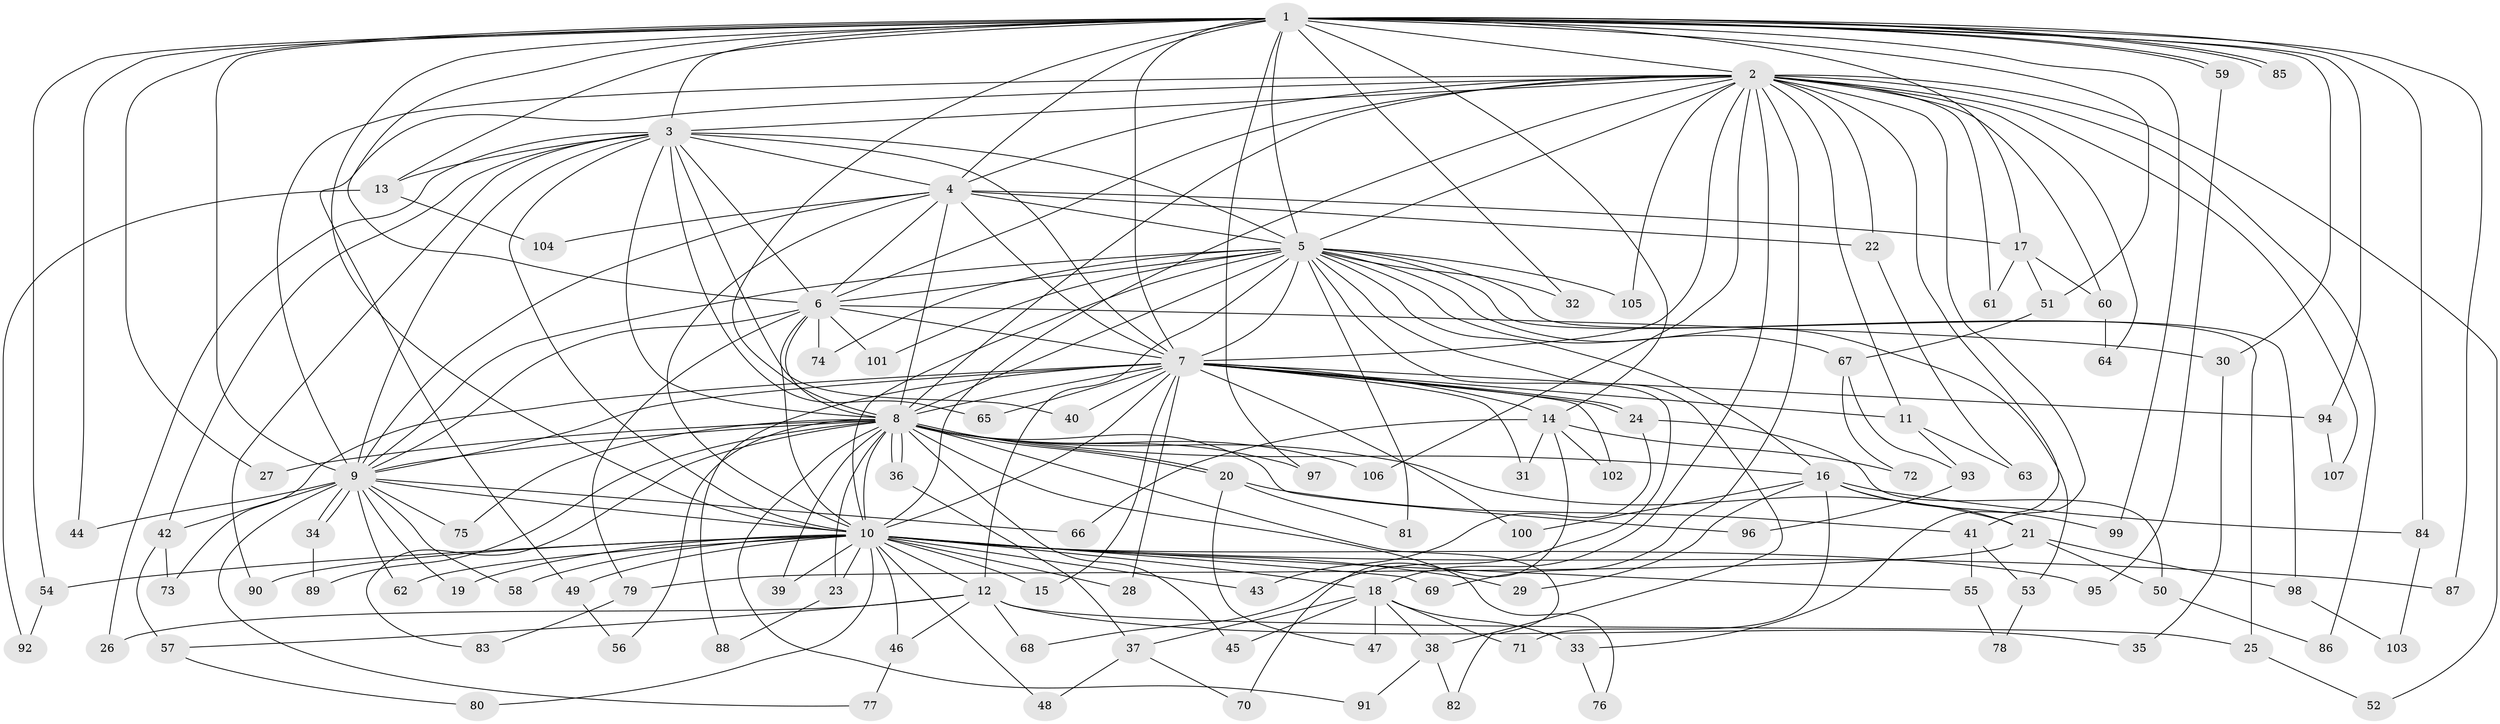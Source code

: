 // coarse degree distribution, {24: 0.023529411764705882, 33: 0.011764705882352941, 13: 0.011764705882352941, 10: 0.03529411764705882, 20: 0.023529411764705882, 27: 0.011764705882352941, 3: 0.2, 7: 0.023529411764705882, 4: 0.03529411764705882, 2: 0.5764705882352941, 5: 0.047058823529411764}
// Generated by graph-tools (version 1.1) at 2025/23/03/03/25 07:23:47]
// undirected, 107 vertices, 239 edges
graph export_dot {
graph [start="1"]
  node [color=gray90,style=filled];
  1;
  2;
  3;
  4;
  5;
  6;
  7;
  8;
  9;
  10;
  11;
  12;
  13;
  14;
  15;
  16;
  17;
  18;
  19;
  20;
  21;
  22;
  23;
  24;
  25;
  26;
  27;
  28;
  29;
  30;
  31;
  32;
  33;
  34;
  35;
  36;
  37;
  38;
  39;
  40;
  41;
  42;
  43;
  44;
  45;
  46;
  47;
  48;
  49;
  50;
  51;
  52;
  53;
  54;
  55;
  56;
  57;
  58;
  59;
  60;
  61;
  62;
  63;
  64;
  65;
  66;
  67;
  68;
  69;
  70;
  71;
  72;
  73;
  74;
  75;
  76;
  77;
  78;
  79;
  80;
  81;
  82;
  83;
  84;
  85;
  86;
  87;
  88;
  89;
  90;
  91;
  92;
  93;
  94;
  95;
  96;
  97;
  98;
  99;
  100;
  101;
  102;
  103;
  104;
  105;
  106;
  107;
  1 -- 2;
  1 -- 3;
  1 -- 4;
  1 -- 5;
  1 -- 6;
  1 -- 7;
  1 -- 8;
  1 -- 9;
  1 -- 10;
  1 -- 13;
  1 -- 14;
  1 -- 17;
  1 -- 27;
  1 -- 30;
  1 -- 32;
  1 -- 44;
  1 -- 51;
  1 -- 54;
  1 -- 59;
  1 -- 59;
  1 -- 84;
  1 -- 85;
  1 -- 85;
  1 -- 87;
  1 -- 94;
  1 -- 97;
  1 -- 99;
  2 -- 3;
  2 -- 4;
  2 -- 5;
  2 -- 6;
  2 -- 7;
  2 -- 8;
  2 -- 9;
  2 -- 10;
  2 -- 11;
  2 -- 18;
  2 -- 22;
  2 -- 33;
  2 -- 41;
  2 -- 49;
  2 -- 52;
  2 -- 60;
  2 -- 61;
  2 -- 64;
  2 -- 69;
  2 -- 86;
  2 -- 105;
  2 -- 106;
  2 -- 107;
  3 -- 4;
  3 -- 5;
  3 -- 6;
  3 -- 7;
  3 -- 8;
  3 -- 9;
  3 -- 10;
  3 -- 13;
  3 -- 26;
  3 -- 40;
  3 -- 42;
  3 -- 65;
  3 -- 90;
  4 -- 5;
  4 -- 6;
  4 -- 7;
  4 -- 8;
  4 -- 9;
  4 -- 10;
  4 -- 17;
  4 -- 22;
  4 -- 104;
  5 -- 6;
  5 -- 7;
  5 -- 8;
  5 -- 9;
  5 -- 10;
  5 -- 12;
  5 -- 16;
  5 -- 25;
  5 -- 32;
  5 -- 38;
  5 -- 53;
  5 -- 67;
  5 -- 68;
  5 -- 74;
  5 -- 81;
  5 -- 98;
  5 -- 101;
  5 -- 105;
  6 -- 7;
  6 -- 8;
  6 -- 9;
  6 -- 10;
  6 -- 30;
  6 -- 74;
  6 -- 79;
  6 -- 101;
  7 -- 8;
  7 -- 9;
  7 -- 10;
  7 -- 11;
  7 -- 14;
  7 -- 15;
  7 -- 24;
  7 -- 24;
  7 -- 28;
  7 -- 31;
  7 -- 40;
  7 -- 65;
  7 -- 73;
  7 -- 88;
  7 -- 94;
  7 -- 100;
  7 -- 102;
  8 -- 9;
  8 -- 10;
  8 -- 16;
  8 -- 20;
  8 -- 20;
  8 -- 21;
  8 -- 23;
  8 -- 27;
  8 -- 36;
  8 -- 36;
  8 -- 39;
  8 -- 45;
  8 -- 56;
  8 -- 75;
  8 -- 76;
  8 -- 82;
  8 -- 83;
  8 -- 89;
  8 -- 91;
  8 -- 96;
  8 -- 97;
  8 -- 106;
  9 -- 10;
  9 -- 19;
  9 -- 34;
  9 -- 34;
  9 -- 42;
  9 -- 44;
  9 -- 58;
  9 -- 62;
  9 -- 66;
  9 -- 75;
  9 -- 77;
  10 -- 12;
  10 -- 15;
  10 -- 18;
  10 -- 19;
  10 -- 23;
  10 -- 28;
  10 -- 29;
  10 -- 39;
  10 -- 43;
  10 -- 46;
  10 -- 48;
  10 -- 49;
  10 -- 54;
  10 -- 55;
  10 -- 58;
  10 -- 62;
  10 -- 69;
  10 -- 80;
  10 -- 87;
  10 -- 90;
  10 -- 95;
  11 -- 63;
  11 -- 93;
  12 -- 25;
  12 -- 26;
  12 -- 35;
  12 -- 46;
  12 -- 57;
  12 -- 68;
  13 -- 92;
  13 -- 104;
  14 -- 31;
  14 -- 66;
  14 -- 70;
  14 -- 72;
  14 -- 102;
  16 -- 21;
  16 -- 29;
  16 -- 71;
  16 -- 84;
  16 -- 99;
  16 -- 100;
  17 -- 51;
  17 -- 60;
  17 -- 61;
  18 -- 33;
  18 -- 37;
  18 -- 38;
  18 -- 45;
  18 -- 47;
  18 -- 71;
  20 -- 41;
  20 -- 47;
  20 -- 81;
  21 -- 50;
  21 -- 79;
  21 -- 98;
  22 -- 63;
  23 -- 88;
  24 -- 43;
  24 -- 50;
  25 -- 52;
  30 -- 35;
  33 -- 76;
  34 -- 89;
  36 -- 37;
  37 -- 48;
  37 -- 70;
  38 -- 82;
  38 -- 91;
  41 -- 53;
  41 -- 55;
  42 -- 57;
  42 -- 73;
  46 -- 77;
  49 -- 56;
  50 -- 86;
  51 -- 67;
  53 -- 78;
  54 -- 92;
  55 -- 78;
  57 -- 80;
  59 -- 95;
  60 -- 64;
  67 -- 72;
  67 -- 93;
  79 -- 83;
  84 -- 103;
  93 -- 96;
  94 -- 107;
  98 -- 103;
}
